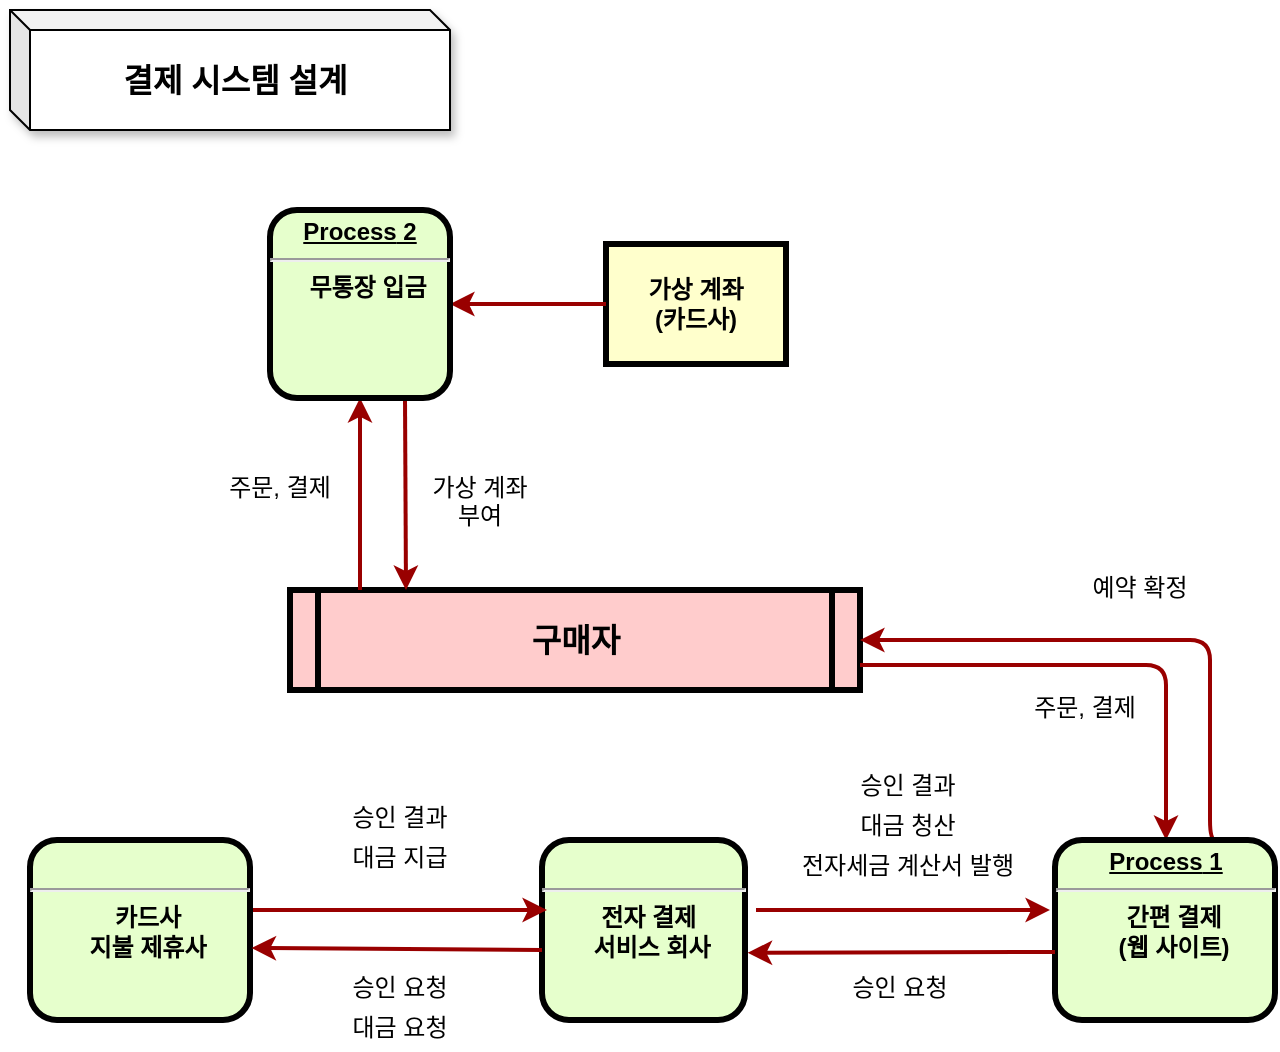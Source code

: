 <mxfile version="14.5.8" type="github">
  <diagram name="Page-1" id="c7558073-3199-34d8-9f00-42111426c3f3">
    <mxGraphModel dx="1038" dy="544" grid="1" gridSize="10" guides="1" tooltips="1" connect="1" arrows="1" fold="1" page="1" pageScale="1" pageWidth="826" pageHeight="1169" background="#ffffff" math="0" shadow="0">
      <root>
        <mxCell id="0" />
        <mxCell id="1" parent="0" />
        <mxCell id="3" value="가상 계좌&#xa;(카드사)" style="whiteSpace=wrap;align=center;verticalAlign=middle;fontStyle=1;strokeWidth=3;fillColor=#FFFFCC" parent="1" vertex="1">
          <mxGeometry x="368" y="287" width="90" height="60" as="geometry" />
        </mxCell>
        <mxCell id="5" value="구매자" style="shape=process;whiteSpace=wrap;align=center;verticalAlign=middle;size=0.048;fontStyle=1;strokeWidth=3;fillColor=#FFCCCC;fontSize=16;" parent="1" vertex="1">
          <mxGeometry x="210" y="460" width="285" height="50" as="geometry" />
        </mxCell>
        <mxCell id="10" value="&lt;p style=&quot;margin: 0px ; margin-top: 4px ; text-align: center ; text-decoration: underline&quot;&gt;&lt;strong&gt;&lt;br&gt;&lt;/strong&gt;&lt;/p&gt;&lt;hr&gt;&lt;p style=&quot;margin: 0px ; margin-left: 8px&quot;&gt;전자 결제&amp;nbsp;&lt;/p&gt;&lt;p style=&quot;margin: 0px ; margin-left: 8px&quot;&gt;서비스 회사&lt;/p&gt;" style="verticalAlign=middle;align=center;overflow=fill;fontSize=12;fontFamily=Helvetica;html=1;rounded=1;fontStyle=1;strokeWidth=3;fillColor=#E6FFCC" parent="1" vertex="1">
          <mxGeometry x="336" y="585" width="101.5" height="90" as="geometry" />
        </mxCell>
        <mxCell id="36" value="" style="edgeStyle=none;noEdgeStyle=1;strokeColor=#990000;strokeWidth=2;exitX=0;exitY=0.5;exitDx=0;exitDy=0;entryX=0.5;entryY=0;entryDx=0;entryDy=0;" parent="1" source="3" target="oaGqmiSgCqS2MbXFFsNn-123" edge="1">
          <mxGeometry width="100" height="100" relative="1" as="geometry">
            <mxPoint x="164" y="404" as="sourcePoint" />
            <mxPoint x="370" y="350" as="targetPoint" />
            <Array as="points" />
          </mxGeometry>
        </mxCell>
        <mxCell id="54" value="주문, 결제" style="text;spacingTop=-5;align=center" parent="1" vertex="1">
          <mxGeometry x="190" y="400" width="30" height="20" as="geometry" />
        </mxCell>
        <mxCell id="55" value="" style="edgeStyle=elbowEdgeStyle;elbow=horizontal;strokeColor=#990000;strokeWidth=2;entryX=1;entryY=0.5;entryDx=0;entryDy=0;" parent="1" source="5" target="oaGqmiSgCqS2MbXFFsNn-123" edge="1">
          <mxGeometry width="100" height="100" relative="1" as="geometry">
            <mxPoint x="50" y="530" as="sourcePoint" />
            <mxPoint x="250" y="400" as="targetPoint" />
            <Array as="points">
              <mxPoint x="245" y="390" />
            </Array>
          </mxGeometry>
        </mxCell>
        <mxCell id="56" value="" style="edgeStyle=elbowEdgeStyle;elbow=horizontal;strokeColor=#990000;strokeWidth=2;exitX=1;exitY=0.25;exitDx=0;exitDy=0;" parent="1" source="oaGqmiSgCqS2MbXFFsNn-123" target="5" edge="1">
          <mxGeometry width="100" height="100" relative="1" as="geometry">
            <mxPoint x="280" y="326" as="sourcePoint" />
            <mxPoint x="450" y="310" as="targetPoint" />
            <Array as="points">
              <mxPoint x="268" y="420" />
              <mxPoint x="280" y="390" />
              <mxPoint x="280" y="375" />
            </Array>
          </mxGeometry>
        </mxCell>
        <mxCell id="57" value="가상 계좌&#xa;부여" style="text;spacingTop=-5;align=center" parent="1" vertex="1">
          <mxGeometry x="290" y="400" width="30" height="20" as="geometry" />
        </mxCell>
        <mxCell id="76" value="" style="edgeStyle=elbowEdgeStyle;elbow=horizontal;strokeColor=#990000;strokeWidth=2;exitX=0.75;exitY=0;exitDx=0;exitDy=0;" parent="1" source="oaGqmiSgCqS2MbXFFsNn-96" target="5" edge="1">
          <mxGeometry width="100" height="100" relative="1" as="geometry">
            <mxPoint x="680" y="520" as="sourcePoint" />
            <mxPoint x="520" y="480" as="targetPoint" />
            <Array as="points">
              <mxPoint x="670" y="530" />
            </Array>
          </mxGeometry>
        </mxCell>
        <mxCell id="77" value="" style="edgeStyle=elbowEdgeStyle;elbow=horizontal;strokeColor=#990000;strokeWidth=2;exitX=1;exitY=0.75;exitDx=0;exitDy=0;entryX=0.5;entryY=0;entryDx=0;entryDy=0;" parent="1" source="5" target="oaGqmiSgCqS2MbXFFsNn-96" edge="1">
          <mxGeometry width="100" height="100" relative="1" as="geometry">
            <mxPoint x="400" y="590" as="sourcePoint" />
            <mxPoint x="648" y="520" as="targetPoint" />
            <Array as="points">
              <mxPoint x="648" y="460" />
            </Array>
          </mxGeometry>
        </mxCell>
        <mxCell id="oaGqmiSgCqS2MbXFFsNn-96" value="&lt;p style=&quot;margin: 0px ; margin-top: 4px ; text-align: center ; text-decoration: underline&quot;&gt;&lt;strong&gt;&lt;strong&gt;Process&lt;/strong&gt;&amp;nbsp;1&lt;br&gt;&lt;/strong&gt;&lt;/p&gt;&lt;hr&gt;&lt;p style=&quot;margin: 0px ; margin-left: 8px&quot;&gt;간편 결제&lt;/p&gt;&lt;p style=&quot;margin: 0px ; margin-left: 8px&quot;&gt;(웹 사이트)&lt;/p&gt;" style="verticalAlign=middle;align=center;overflow=fill;fontSize=12;fontFamily=Helvetica;html=1;rounded=1;fontStyle=1;strokeWidth=3;fillColor=#E6FFCC" vertex="1" parent="1">
          <mxGeometry x="592.5" y="585" width="110" height="90" as="geometry" />
        </mxCell>
        <mxCell id="oaGqmiSgCqS2MbXFFsNn-97" value="&lt;p style=&quot;margin: 0px ; margin-top: 4px ; text-align: center ; text-decoration: underline&quot;&gt;&lt;strong&gt;&lt;br&gt;&lt;/strong&gt;&lt;/p&gt;&lt;hr&gt;&lt;p style=&quot;margin: 0px ; margin-left: 8px&quot;&gt;카드사&lt;/p&gt;&lt;p style=&quot;margin: 0px ; margin-left: 8px&quot;&gt;지불 제휴사&lt;/p&gt;&lt;p style=&quot;margin: 0px ; margin-left: 8px&quot;&gt;&lt;br&gt;&lt;/p&gt;" style="verticalAlign=middle;align=center;overflow=fill;fontSize=12;fontFamily=Helvetica;html=1;rounded=1;fontStyle=1;strokeWidth=3;fillColor=#E6FFCC" vertex="1" parent="1">
          <mxGeometry x="80.0" y="585" width="110" height="90" as="geometry" />
        </mxCell>
        <mxCell id="oaGqmiSgCqS2MbXFFsNn-99" value="" style="edgeStyle=none;noEdgeStyle=1;strokeColor=#990000;strokeWidth=2" edge="1" parent="1">
          <mxGeometry width="100" height="100" relative="1" as="geometry">
            <mxPoint x="443" y="620" as="sourcePoint" />
            <mxPoint x="590" y="620" as="targetPoint" />
          </mxGeometry>
        </mxCell>
        <mxCell id="oaGqmiSgCqS2MbXFFsNn-100" value="" style="edgeStyle=none;noEdgeStyle=1;strokeColor=#990000;strokeWidth=2" edge="1" parent="1">
          <mxGeometry width="100" height="100" relative="1" as="geometry">
            <mxPoint x="191.5" y="620" as="sourcePoint" />
            <mxPoint x="338.5" y="620" as="targetPoint" />
          </mxGeometry>
        </mxCell>
        <mxCell id="oaGqmiSgCqS2MbXFFsNn-101" value="" style="edgeStyle=none;noEdgeStyle=1;strokeColor=#990000;strokeWidth=2;entryX=1.007;entryY=0.6;entryDx=0;entryDy=0;entryPerimeter=0;" edge="1" parent="1" target="oaGqmiSgCqS2MbXFFsNn-97">
          <mxGeometry width="100" height="100" relative="1" as="geometry">
            <mxPoint x="336" y="640" as="sourcePoint" />
            <mxPoint x="224.5" y="730" as="targetPoint" />
          </mxGeometry>
        </mxCell>
        <mxCell id="oaGqmiSgCqS2MbXFFsNn-104" value="" style="edgeStyle=none;noEdgeStyle=1;strokeColor=#990000;strokeWidth=2;entryX=1.013;entryY=0.627;entryDx=0;entryDy=0;entryPerimeter=0;" edge="1" parent="1" target="10">
          <mxGeometry width="100" height="100" relative="1" as="geometry">
            <mxPoint x="592.5" y="641" as="sourcePoint" />
            <mxPoint x="447.27" y="640" as="targetPoint" />
          </mxGeometry>
        </mxCell>
        <mxCell id="oaGqmiSgCqS2MbXFFsNn-106" value="예약 확정" style="text;spacingTop=-5;align=center" vertex="1" parent="1">
          <mxGeometry x="620" y="450" width="30" height="20" as="geometry" />
        </mxCell>
        <mxCell id="oaGqmiSgCqS2MbXFFsNn-109" value="주문, 결제" style="text;spacingTop=-5;align=center" vertex="1" parent="1">
          <mxGeometry x="592.5" y="510" width="30" height="20" as="geometry" />
        </mxCell>
        <mxCell id="oaGqmiSgCqS2MbXFFsNn-111" value="승인 요청" style="text;spacingTop=-5;align=center" vertex="1" parent="1">
          <mxGeometry x="500" y="650" width="30" height="20" as="geometry" />
        </mxCell>
        <mxCell id="oaGqmiSgCqS2MbXFFsNn-112" value="승인 요청" style="text;spacingTop=-5;align=center" vertex="1" parent="1">
          <mxGeometry x="250" y="650" width="30" height="20" as="geometry" />
        </mxCell>
        <mxCell id="oaGqmiSgCqS2MbXFFsNn-113" value="대금 요청" style="text;spacingTop=-5;align=center" vertex="1" parent="1">
          <mxGeometry x="250" y="670" width="30" height="20" as="geometry" />
        </mxCell>
        <mxCell id="oaGqmiSgCqS2MbXFFsNn-116" value="승인 결과" style="text;spacingTop=-5;align=center" vertex="1" parent="1">
          <mxGeometry x="250" y="565" width="30" height="20" as="geometry" />
        </mxCell>
        <mxCell id="oaGqmiSgCqS2MbXFFsNn-117" value="대금 지급" style="text;spacingTop=-5;align=center" vertex="1" parent="1">
          <mxGeometry x="250" y="585" width="30" height="20" as="geometry" />
        </mxCell>
        <mxCell id="oaGqmiSgCqS2MbXFFsNn-119" value="승인 결과" style="text;spacingTop=-5;align=center" vertex="1" parent="1">
          <mxGeometry x="504" y="549" width="30" height="20" as="geometry" />
        </mxCell>
        <mxCell id="oaGqmiSgCqS2MbXFFsNn-120" value="대금 청산" style="text;spacingTop=-5;align=center" vertex="1" parent="1">
          <mxGeometry x="504" y="569" width="30" height="20" as="geometry" />
        </mxCell>
        <mxCell id="oaGqmiSgCqS2MbXFFsNn-122" value="전자세금 계산서 발행" style="text;spacingTop=-5;align=center" vertex="1" parent="1">
          <mxGeometry x="504" y="589" width="30" height="20" as="geometry" />
        </mxCell>
        <mxCell id="oaGqmiSgCqS2MbXFFsNn-123" value="&lt;p style=&quot;margin: 0px ; margin-top: 4px ; text-align: center ; text-decoration: underline&quot;&gt;&lt;strong&gt;&lt;strong&gt;Process&lt;/strong&gt;&amp;nbsp;2&lt;br&gt;&lt;/strong&gt;&lt;/p&gt;&lt;hr&gt;&lt;p style=&quot;margin: 0px ; margin-left: 8px&quot;&gt;무통장 입금&lt;/p&gt;" style="verticalAlign=middle;align=center;overflow=fill;fontSize=12;fontFamily=Helvetica;html=1;rounded=1;fontStyle=1;strokeWidth=3;fillColor=#E6FFCC;direction=south;" vertex="1" parent="1">
          <mxGeometry x="200" y="270" width="90" height="94" as="geometry" />
        </mxCell>
        <mxCell id="oaGqmiSgCqS2MbXFFsNn-131" value="&lt;b&gt;결제 시스템 설계&amp;nbsp;&lt;/b&gt;" style="shape=cube;whiteSpace=wrap;html=1;boundedLbl=1;backgroundOutline=1;darkOpacity=0.05;darkOpacity2=0.1;fontSize=16;align=center;rotation=0;size=10;shadow=1;" vertex="1" parent="1">
          <mxGeometry x="70" y="170" width="220" height="60" as="geometry" />
        </mxCell>
      </root>
    </mxGraphModel>
  </diagram>
</mxfile>
